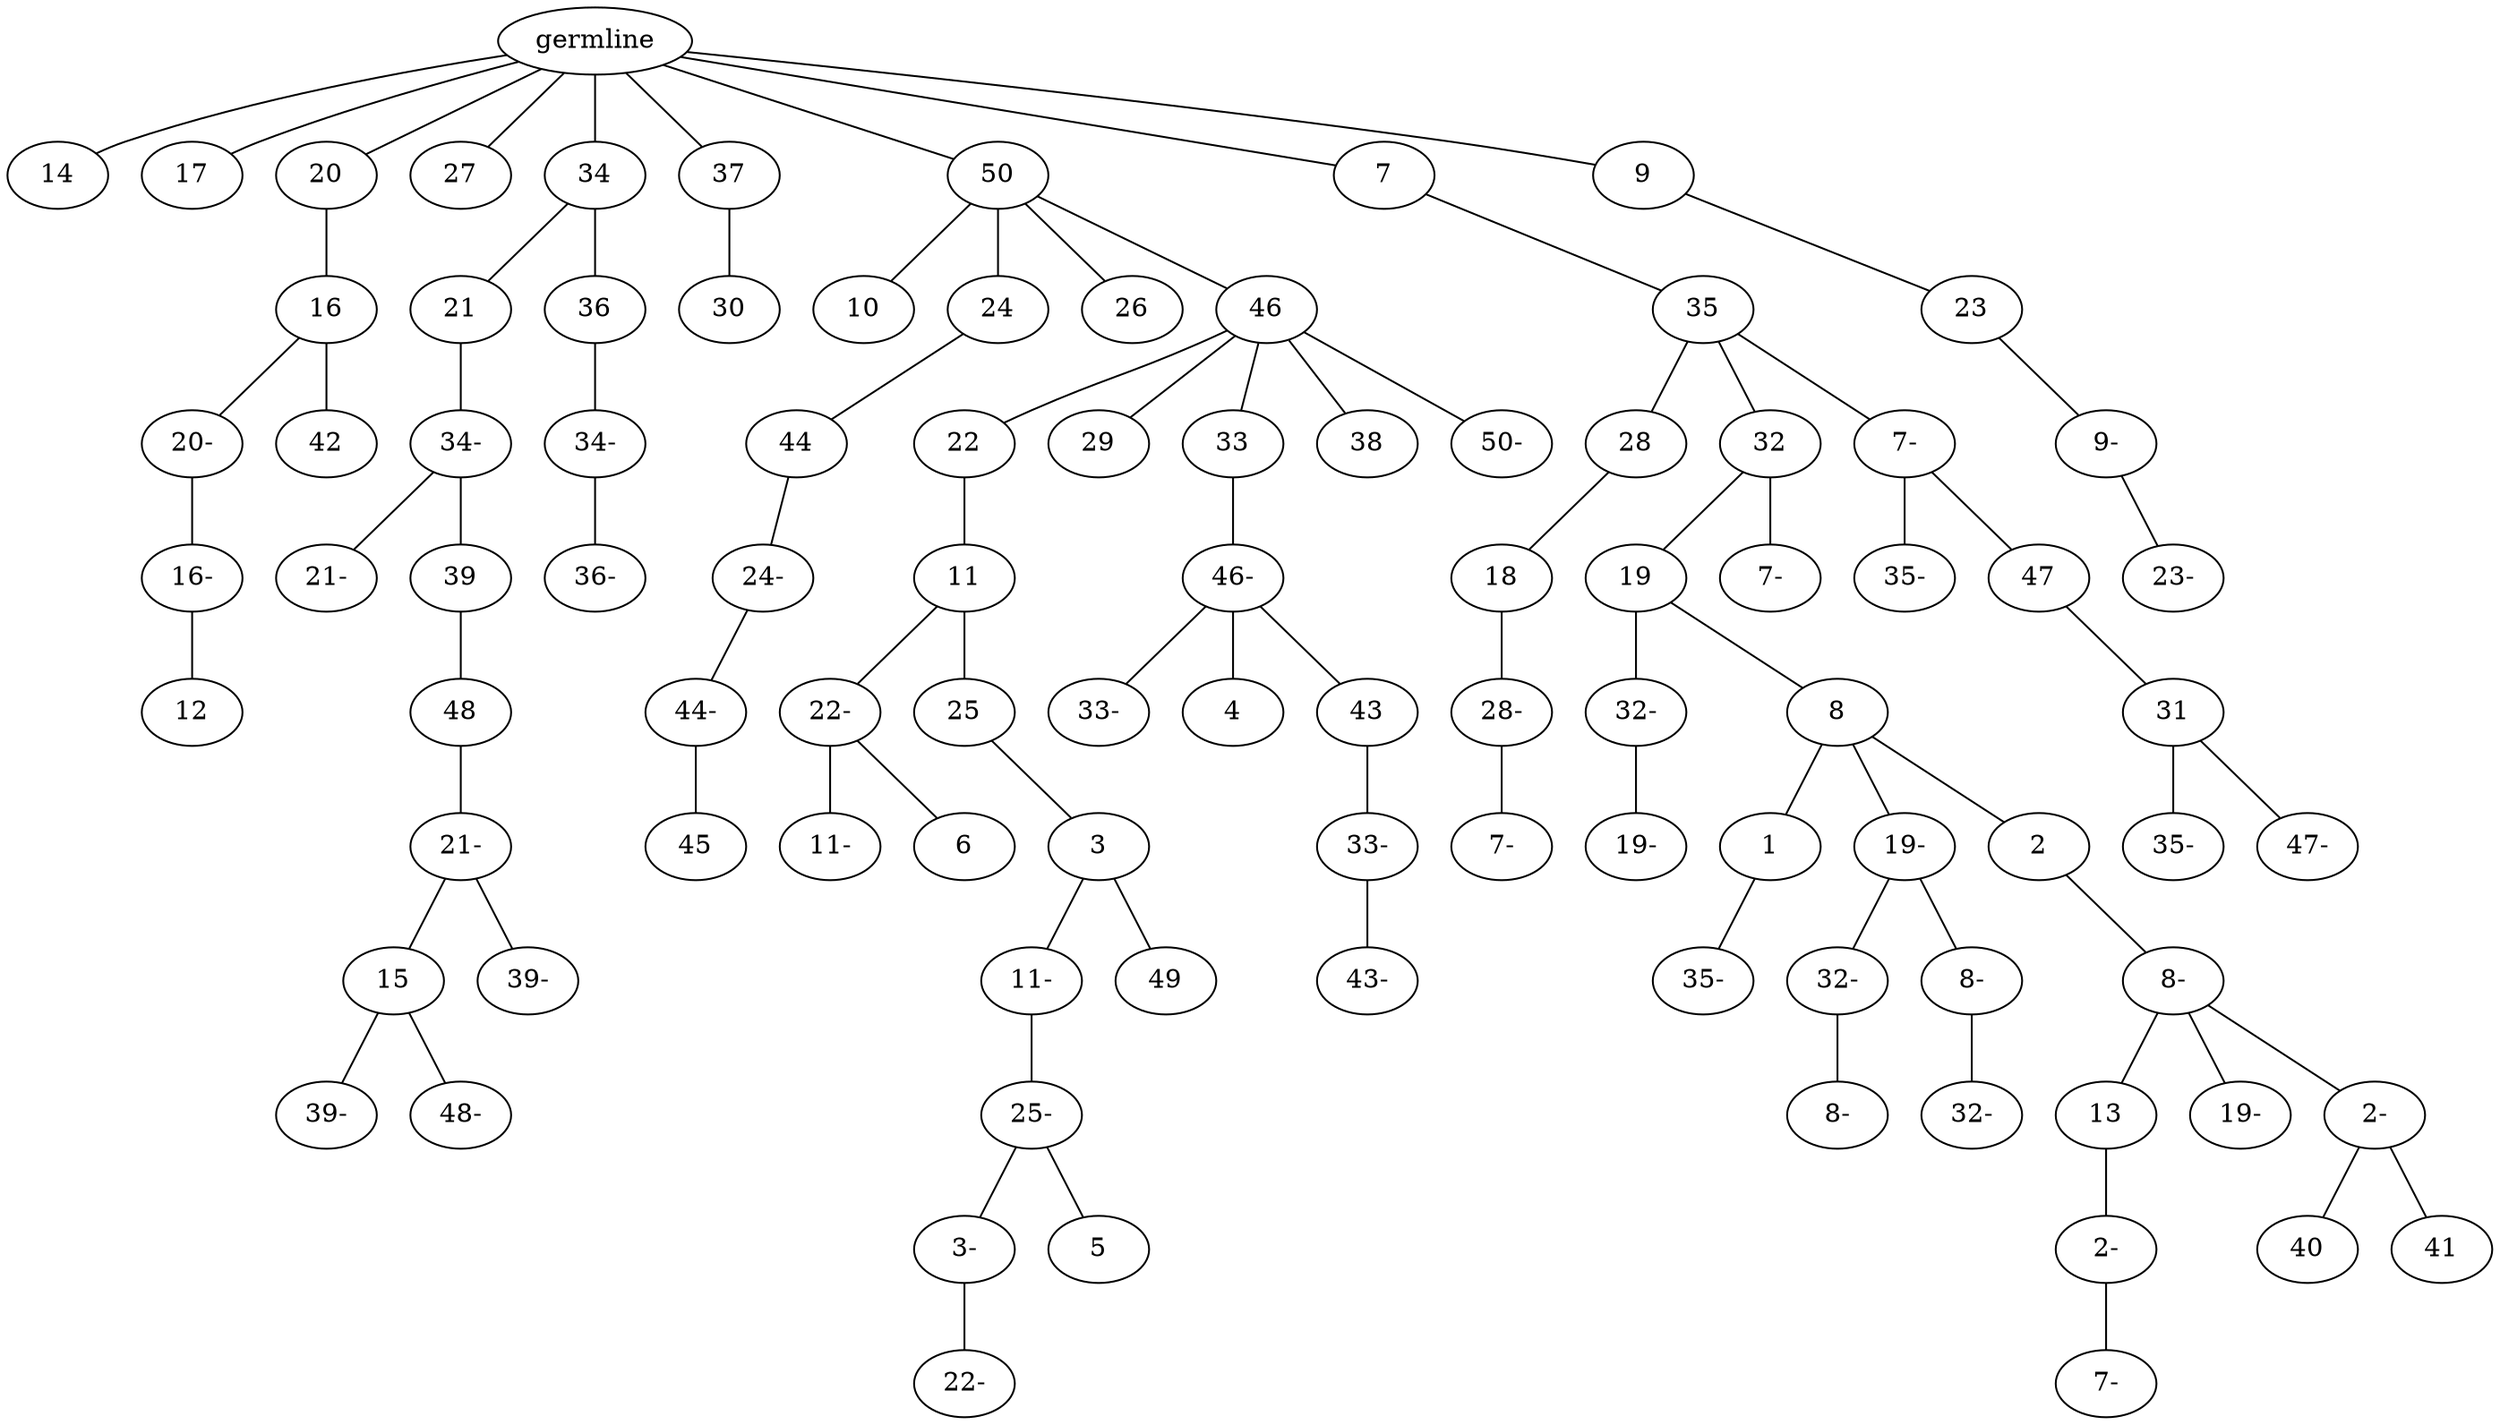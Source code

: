 graph tree {
    "140626650957616" [label="germline"];
    "140626649615184" [label="14"];
    "140626649616288" [label="17"];
    "140626649614944" [label="20"];
    "140626650909280" [label="16"];
    "140626650893280" [label="20-"];
    "140626650966624" [label="16-"];
    "140626650965664" [label="12"];
    "140626650890592" [label="42"];
    "140626650962624" [label="27"];
    "140626650907888" [label="34"];
    "140626650965040" [label="21"];
    "140626650965952" [label="34-"];
    "140626650965328" [label="21-"];
    "140626650965136" [label="39"];
    "140626650979872" [label="48"];
    "140626650980160" [label="21-"];
    "140626650978624" [label="15"];
    "140626650976944" [label="39-"];
    "140626650976752" [label="48-"];
    "140626650977184" [label="39-"];
    "140626650967872" [label="36"];
    "140626650965760" [label="34-"];
    "140626650978816" [label="36-"];
    "140626650908704" [label="37"];
    "140626650967488" [label="30"];
    "140626650892224" [label="50"];
    "140626650965712" [label="10"];
    "140626650978960" [label="24"];
    "140626650979728" [label="44"];
    "140626650978144" [label="24-"];
    "140626650995344" [label="44-"];
    "140626650994432" [label="45"];
    "140626650978720" [label="26"];
    "140626650978000" [label="46"];
    "140626650994768" [label="22"];
    "140626650993472" [label="11"];
    "140626650994672" [label="22-"];
    "140626650994576" [label="11-"];
    "140626650993328" [label="6"];
    "140626650995008" [label="25"];
    "140626650969040" [label="3"];
    "140626650968368" [label="11-"];
    "140626650970528" [label="25-"];
    "140626650971728" [label="3-"];
    "140626650969664" [label="22-"];
    "140626650971248" [label="5"];
    "140626649796560" [label="49"];
    "140626650995440" [label="29"];
    "140626650993136" [label="33"];
    "140626650993040" [label="46-"];
    "140626651602368" [label="33-"];
    "140626650969136" [label="4"];
    "140626650968800" [label="43"];
    "140626650970816" [label="33-"];
    "140626651055104" [label="43-"];
    "140626649796224" [label="38"];
    "140626651599920" [label="50-"];
    "140626650893808" [label="7"];
    "140626650979248" [label="35"];
    "140626650992800" [label="28"];
    "140626650971488" [label="18"];
    "140626651055824" [label="28-"];
    "140626650980304" [label="7-"];
    "140626650969568" [label="32"];
    "140626651056496" [label="19"];
    "140626651056928" [label="32-"];
    "140626651054912" [label="19-"];
    "140626651056832" [label="8"];
    "140626651055728" [label="1"];
    "140626651032160" [label="35-"];
    "140626651056544" [label="19-"];
    "140626651033072" [label="32-"];
    "140626651031392" [label="8-"];
    "140626651032880" [label="8-"];
    "140626651030000" [label="32-"];
    "140626651031008" [label="2"];
    "140626651031728" [label="8-"];
    "140626651032592" [label="13"];
    "140626651038768" [label="2-"];
    "140626651039152" [label="7-"];
    "140626651029904" [label="19-"];
    "140626651029616" [label="2-"];
    "140626651038192" [label="40"];
    "140626651040160" [label="41"];
    "140626651054288" [label="7-"];
    "140626650970048" [label="7-"];
    "140626651057456" [label="35-"];
    "140626651057888" [label="47"];
    "140626651029712" [label="31"];
    "140626651030336" [label="35-"];
    "140626651031824" [label="47-"];
    "140626650964128" [label="9"];
    "140626650996592" [label="23"];
    "140626650970336" [label="9-"];
    "140626651055584" [label="23-"];
    "140626650957616" -- "140626649615184";
    "140626650957616" -- "140626649616288";
    "140626650957616" -- "140626649614944";
    "140626650957616" -- "140626650962624";
    "140626650957616" -- "140626650907888";
    "140626650957616" -- "140626650908704";
    "140626650957616" -- "140626650892224";
    "140626650957616" -- "140626650893808";
    "140626650957616" -- "140626650964128";
    "140626649614944" -- "140626650909280";
    "140626650909280" -- "140626650893280";
    "140626650909280" -- "140626650890592";
    "140626650893280" -- "140626650966624";
    "140626650966624" -- "140626650965664";
    "140626650907888" -- "140626650965040";
    "140626650907888" -- "140626650967872";
    "140626650965040" -- "140626650965952";
    "140626650965952" -- "140626650965328";
    "140626650965952" -- "140626650965136";
    "140626650965136" -- "140626650979872";
    "140626650979872" -- "140626650980160";
    "140626650980160" -- "140626650978624";
    "140626650980160" -- "140626650977184";
    "140626650978624" -- "140626650976944";
    "140626650978624" -- "140626650976752";
    "140626650967872" -- "140626650965760";
    "140626650965760" -- "140626650978816";
    "140626650908704" -- "140626650967488";
    "140626650892224" -- "140626650965712";
    "140626650892224" -- "140626650978960";
    "140626650892224" -- "140626650978720";
    "140626650892224" -- "140626650978000";
    "140626650978960" -- "140626650979728";
    "140626650979728" -- "140626650978144";
    "140626650978144" -- "140626650995344";
    "140626650995344" -- "140626650994432";
    "140626650978000" -- "140626650994768";
    "140626650978000" -- "140626650995440";
    "140626650978000" -- "140626650993136";
    "140626650978000" -- "140626649796224";
    "140626650978000" -- "140626651599920";
    "140626650994768" -- "140626650993472";
    "140626650993472" -- "140626650994672";
    "140626650993472" -- "140626650995008";
    "140626650994672" -- "140626650994576";
    "140626650994672" -- "140626650993328";
    "140626650995008" -- "140626650969040";
    "140626650969040" -- "140626650968368";
    "140626650969040" -- "140626649796560";
    "140626650968368" -- "140626650970528";
    "140626650970528" -- "140626650971728";
    "140626650970528" -- "140626650971248";
    "140626650971728" -- "140626650969664";
    "140626650993136" -- "140626650993040";
    "140626650993040" -- "140626651602368";
    "140626650993040" -- "140626650969136";
    "140626650993040" -- "140626650968800";
    "140626650968800" -- "140626650970816";
    "140626650970816" -- "140626651055104";
    "140626650893808" -- "140626650979248";
    "140626650979248" -- "140626650992800";
    "140626650979248" -- "140626650969568";
    "140626650979248" -- "140626650970048";
    "140626650992800" -- "140626650971488";
    "140626650971488" -- "140626651055824";
    "140626651055824" -- "140626650980304";
    "140626650969568" -- "140626651056496";
    "140626650969568" -- "140626651054288";
    "140626651056496" -- "140626651056928";
    "140626651056496" -- "140626651056832";
    "140626651056928" -- "140626651054912";
    "140626651056832" -- "140626651055728";
    "140626651056832" -- "140626651056544";
    "140626651056832" -- "140626651031008";
    "140626651055728" -- "140626651032160";
    "140626651056544" -- "140626651033072";
    "140626651056544" -- "140626651032880";
    "140626651033072" -- "140626651031392";
    "140626651032880" -- "140626651030000";
    "140626651031008" -- "140626651031728";
    "140626651031728" -- "140626651032592";
    "140626651031728" -- "140626651029904";
    "140626651031728" -- "140626651029616";
    "140626651032592" -- "140626651038768";
    "140626651038768" -- "140626651039152";
    "140626651029616" -- "140626651038192";
    "140626651029616" -- "140626651040160";
    "140626650970048" -- "140626651057456";
    "140626650970048" -- "140626651057888";
    "140626651057888" -- "140626651029712";
    "140626651029712" -- "140626651030336";
    "140626651029712" -- "140626651031824";
    "140626650964128" -- "140626650996592";
    "140626650996592" -- "140626650970336";
    "140626650970336" -- "140626651055584";
}
